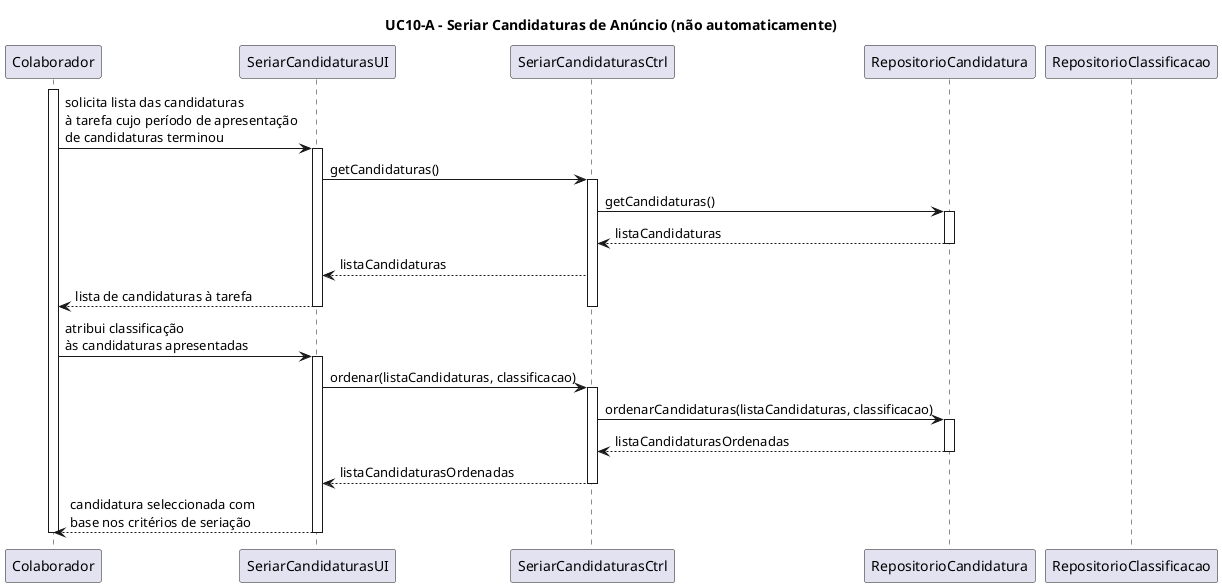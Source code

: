 @startuml

title UC10-A - Seriar Candidaturas de Anúncio (não automaticamente)

participant Colaborador
participant SeriarCandidaturasUI
participant SeriarCandidaturasCtrl
participant RepositorioCandidatura
participant RepositorioClassificacao


activate Colaborador
Colaborador -> SeriarCandidaturasUI: solicita lista das candidaturas \nà tarefa cujo período de apresentação \nde candidaturas terminou
activate SeriarCandidaturasUI
SeriarCandidaturasUI -> SeriarCandidaturasCtrl: getCandidaturas()
activate SeriarCandidaturasCtrl
SeriarCandidaturasCtrl -> RepositorioCandidatura: getCandidaturas()
activate RepositorioCandidatura



RepositorioCandidatura --> SeriarCandidaturasCtrl: listaCandidaturas
deactivate RepositorioCandidatura
SeriarCandidaturasCtrl --> SeriarCandidaturasUI: listaCandidaturas
SeriarCandidaturasUI --> Colaborador: lista de candidaturas à tarefa

deactivate SeriarCandidaturasUI
deactivate SeriarCandidaturasCtrl

Colaborador -> SeriarCandidaturasUI: atribui classificação \nàs candidaturas apresentadas
activate SeriarCandidaturasUI
SeriarCandidaturasUI -> SeriarCandidaturasCtrl: ordenar(listaCandidaturas, classificacao)
activate SeriarCandidaturasCtrl
SeriarCandidaturasCtrl -> RepositorioCandidatura: ordenarCandidaturas(listaCandidaturas, classificacao)
activate RepositorioCandidatura

RepositorioCandidatura --> SeriarCandidaturasCtrl: listaCandidaturasOrdenadas
deactivate RepositorioCandidatura
SeriarCandidaturasCtrl --> SeriarCandidaturasUI: listaCandidaturasOrdenadas
deactivate SeriarCandidaturasCtrl
SeriarCandidaturasUI --> Colaborador: candidatura seleccionada com \nbase nos critérios de seriação
deactivate SeriarCandidaturasUI
deactivate Colaborador


@enduml